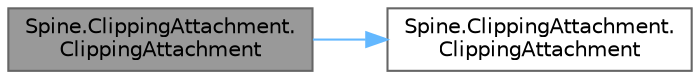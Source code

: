 digraph "Spine.ClippingAttachment.ClippingAttachment"
{
 // LATEX_PDF_SIZE
  bgcolor="transparent";
  edge [fontname=Helvetica,fontsize=10,labelfontname=Helvetica,labelfontsize=10];
  node [fontname=Helvetica,fontsize=10,shape=box,height=0.2,width=0.4];
  rankdir="LR";
  Node1 [id="Node000001",label="Spine.ClippingAttachment.\lClippingAttachment",height=0.2,width=0.4,color="gray40", fillcolor="grey60", style="filled", fontcolor="black",tooltip="Copy constructor."];
  Node1 -> Node2 [id="edge1_Node000001_Node000002",color="steelblue1",style="solid",tooltip=" "];
  Node2 [id="Node000002",label="Spine.ClippingAttachment.\lClippingAttachment",height=0.2,width=0.4,color="grey40", fillcolor="white", style="filled",URL="$class_spine_1_1_clipping_attachment.html#a211443a45f2357f3ca2255de9eff88c9",tooltip=" "];
}
